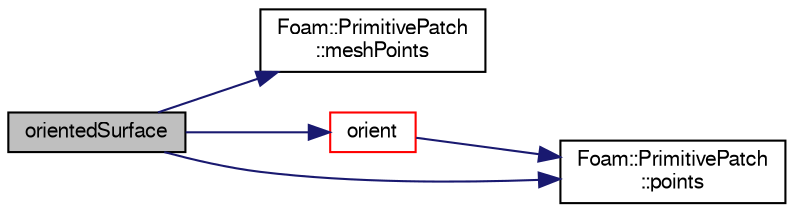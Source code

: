 digraph "orientedSurface"
{
  bgcolor="transparent";
  edge [fontname="FreeSans",fontsize="10",labelfontname="FreeSans",labelfontsize="10"];
  node [fontname="FreeSans",fontsize="10",shape=record];
  rankdir="LR";
  Node11 [label="orientedSurface",height=0.2,width=0.4,color="black", fillcolor="grey75", style="filled", fontcolor="black"];
  Node11 -> Node12 [color="midnightblue",fontsize="10",style="solid",fontname="FreeSans"];
  Node12 [label="Foam::PrimitivePatch\l::meshPoints",height=0.2,width=0.4,color="black",URL="$a27538.html#a52e3a457780fe74b31d39dc046bce1d8",tooltip="Return labelList of mesh points in patch. They are constructed. "];
  Node11 -> Node13 [color="midnightblue",fontsize="10",style="solid",fontname="FreeSans"];
  Node13 [label="orient",height=0.2,width=0.4,color="red",URL="$a25506.html#a24de2700bb5da99aae8a5676746c058b",tooltip="Flip faces such that normals are consistent with point: "];
  Node13 -> Node15 [color="midnightblue",fontsize="10",style="solid",fontname="FreeSans"];
  Node15 [label="Foam::PrimitivePatch\l::points",height=0.2,width=0.4,color="black",URL="$a27538.html#aa3c7d968f31c88780c663876f64ef6a6",tooltip="Return reference to global points. "];
  Node11 -> Node15 [color="midnightblue",fontsize="10",style="solid",fontname="FreeSans"];
}
